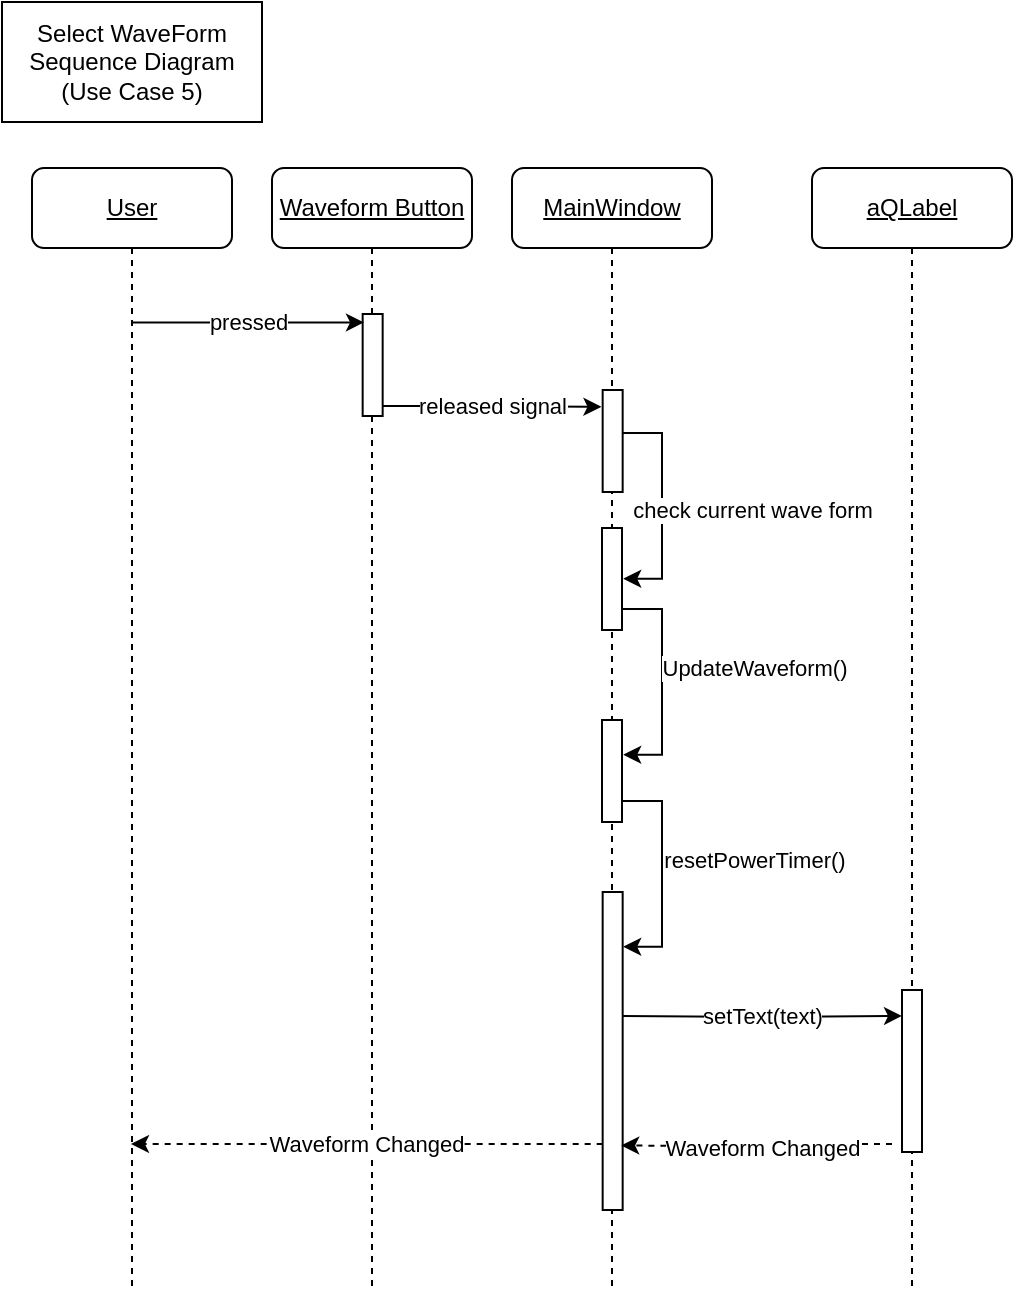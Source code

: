 <mxfile version="15.9.4" type="device"><diagram id="VuDFpsFaP6lAOEAVUjU_" name="Page-1"><mxGraphModel dx="1422" dy="780" grid="1" gridSize="10" guides="1" tooltips="1" connect="1" arrows="1" fold="1" page="1" pageScale="1" pageWidth="727" pageHeight="769" math="0" shadow="0"><root><mxCell id="0"/><mxCell id="1" parent="0"/><mxCell id="o59TxMCRDk8W4h3pSL_5-3" value="&lt;font face=&quot;Helvetica&quot;&gt;&lt;u&gt;MainWindow&lt;/u&gt;&lt;/font&gt;" style="shape=umlLifeline;perimeter=lifelinePerimeter;whiteSpace=wrap;html=1;container=1;collapsible=0;recursiveResize=0;outlineConnect=0;rounded=1;shadow=0;comic=0;labelBackgroundColor=none;strokeWidth=1;fontFamily=Verdana;fontSize=12;align=center;" parent="1" vertex="1"><mxGeometry x="280" y="103" width="100" height="560" as="geometry"/></mxCell><mxCell id="o59TxMCRDk8W4h3pSL_5-4" value="" style="html=1;points=[];perimeter=orthogonalPerimeter;rounded=0;shadow=0;comic=0;labelBackgroundColor=none;strokeWidth=1;fontFamily=Verdana;fontSize=12;align=center;" parent="o59TxMCRDk8W4h3pSL_5-3" vertex="1"><mxGeometry x="45.0" y="180" width="10" height="51" as="geometry"/></mxCell><mxCell id="o59TxMCRDk8W4h3pSL_5-7" value="&lt;font face=&quot;Helvetica&quot;&gt;&lt;u&gt;User&lt;/u&gt;&lt;/font&gt;" style="shape=umlLifeline;perimeter=lifelinePerimeter;whiteSpace=wrap;html=1;container=1;collapsible=0;recursiveResize=0;outlineConnect=0;rounded=1;shadow=0;comic=0;labelBackgroundColor=none;strokeWidth=1;fontFamily=Verdana;fontSize=12;align=center;" parent="1" vertex="1"><mxGeometry x="40" y="103" width="100" height="560" as="geometry"/></mxCell><mxCell id="o59TxMCRDk8W4h3pSL_5-9" value="&lt;font face=&quot;Helvetica&quot;&gt;&lt;u&gt;Waveform Button&lt;/u&gt;&lt;/font&gt;" style="shape=umlLifeline;perimeter=lifelinePerimeter;whiteSpace=wrap;html=1;container=1;collapsible=0;recursiveResize=0;outlineConnect=0;rounded=1;shadow=0;comic=0;labelBackgroundColor=none;strokeWidth=1;fontFamily=Verdana;fontSize=12;align=center;" parent="1" vertex="1"><mxGeometry x="160" y="103" width="100" height="560" as="geometry"/></mxCell><mxCell id="o59TxMCRDk8W4h3pSL_5-10" value="" style="html=1;points=[];perimeter=orthogonalPerimeter;rounded=0;shadow=0;comic=0;labelBackgroundColor=none;strokeWidth=1;fontFamily=Verdana;fontSize=12;align=center;" parent="o59TxMCRDk8W4h3pSL_5-9" vertex="1"><mxGeometry x="165.33" y="111" width="10" height="51" as="geometry"/></mxCell><mxCell id="o59TxMCRDk8W4h3pSL_5-11" value="" style="html=1;points=[];perimeter=orthogonalPerimeter;rounded=0;shadow=0;comic=0;labelBackgroundColor=none;strokeWidth=1;fontFamily=Verdana;fontSize=12;align=center;" parent="o59TxMCRDk8W4h3pSL_5-9" vertex="1"><mxGeometry x="45.33" y="73" width="10" height="51" as="geometry"/></mxCell><mxCell id="o59TxMCRDk8W4h3pSL_5-12" value="released signal" style="edgeStyle=orthogonalEdgeStyle;rounded=0;orthogonalLoop=1;jettySize=auto;html=1;entryX=-0.06;entryY=0.067;entryDx=0;entryDy=0;entryPerimeter=0;" parent="o59TxMCRDk8W4h3pSL_5-9" edge="1"><mxGeometry relative="1" as="geometry"><mxPoint x="55.33" y="119" as="sourcePoint"/><mxPoint x="164.73" y="119.417" as="targetPoint"/><Array as="points"><mxPoint x="80.33" y="119"/><mxPoint x="80.33" y="119"/></Array></mxGeometry></mxCell><mxCell id="o59TxMCRDk8W4h3pSL_5-13" value="pressed" style="endArrow=classic;html=1;rounded=0;entryX=0.067;entryY=0.2;entryDx=0;entryDy=0;entryPerimeter=0;" parent="1" edge="1"><mxGeometry width="50" height="50" relative="1" as="geometry"><mxPoint x="89.929" y="180.2" as="sourcePoint"/><mxPoint x="206.0" y="180.2" as="targetPoint"/></mxGeometry></mxCell><mxCell id="o59TxMCRDk8W4h3pSL_5-14" value="check current wave form" style="edgeStyle=orthogonalEdgeStyle;rounded=0;orthogonalLoop=1;jettySize=auto;html=1;entryX=1.06;entryY=0.576;entryDx=0;entryDy=0;entryPerimeter=0;" parent="1" edge="1"><mxGeometry x="0.039" y="45" relative="1" as="geometry"><mxPoint x="335.33" y="235.5" as="sourcePoint"/><mxPoint x="335.6" y="308.376" as="targetPoint"/><Array as="points"><mxPoint x="355" y="236"/><mxPoint x="355" y="308"/></Array><mxPoint as="offset"/></mxGeometry></mxCell><mxCell id="o59TxMCRDk8W4h3pSL_5-15" value="setText(text)" style="edgeStyle=orthogonalEdgeStyle;rounded=0;orthogonalLoop=1;jettySize=auto;html=1;entryX=0;entryY=0.16;entryDx=0;entryDy=0;entryPerimeter=0;" parent="1" edge="1" target="o59TxMCRDk8W4h3pSL_5-20"><mxGeometry relative="1" as="geometry"><mxPoint x="335.33" y="527" as="sourcePoint"/><mxPoint x="445.2" y="526.586" as="targetPoint"/><Array as="points"/></mxGeometry></mxCell><mxCell id="o59TxMCRDk8W4h3pSL_5-16" value="Waveform Changed" style="edgeStyle=orthogonalEdgeStyle;rounded=0;orthogonalLoop=1;jettySize=auto;html=1;dashed=1;" parent="1" edge="1"><mxGeometry relative="1" as="geometry"><mxPoint x="325.33" y="591" as="sourcePoint"/><mxPoint x="89.5" y="591" as="targetPoint"/><Array as="points"><mxPoint x="270" y="591"/><mxPoint x="270" y="591"/></Array></mxGeometry></mxCell><mxCell id="o59TxMCRDk8W4h3pSL_5-17" value="" style="html=1;points=[];perimeter=orthogonalPerimeter;rounded=0;shadow=0;comic=0;labelBackgroundColor=none;strokeWidth=1;fontFamily=Verdana;fontSize=12;align=center;" parent="1" vertex="1"><mxGeometry x="325.33" y="465" width="10" height="159" as="geometry"/></mxCell><mxCell id="o59TxMCRDk8W4h3pSL_5-18" value="UpdateWaveform()" style="edgeStyle=orthogonalEdgeStyle;rounded=0;orthogonalLoop=1;jettySize=auto;html=1;entryX=1.06;entryY=0.576;entryDx=0;entryDy=0;entryPerimeter=0;" parent="1" edge="1"><mxGeometry x="-0.121" y="46" relative="1" as="geometry"><Array as="points"><mxPoint x="355" y="324"/><mxPoint x="355" y="396"/></Array><mxPoint as="offset"/><mxPoint x="335.33" y="323.5" as="sourcePoint"/><mxPoint x="335.6" y="396.376" as="targetPoint"/></mxGeometry></mxCell><mxCell id="o59TxMCRDk8W4h3pSL_5-19" value="&lt;font face=&quot;Helvetica&quot;&gt;&lt;u&gt;aQLabel&lt;/u&gt;&lt;/font&gt;" style="shape=umlLifeline;perimeter=lifelinePerimeter;whiteSpace=wrap;html=1;container=1;collapsible=0;recursiveResize=0;outlineConnect=0;rounded=1;shadow=0;comic=0;labelBackgroundColor=none;strokeWidth=1;fontFamily=Verdana;fontSize=12;align=center;" parent="1" vertex="1"><mxGeometry x="430" y="103" width="100" height="560" as="geometry"/></mxCell><mxCell id="o59TxMCRDk8W4h3pSL_5-20" value="" style="html=1;points=[];perimeter=orthogonalPerimeter;rounded=0;shadow=0;comic=0;labelBackgroundColor=none;strokeWidth=1;fontFamily=Verdana;fontSize=12;align=center;" parent="o59TxMCRDk8W4h3pSL_5-19" vertex="1"><mxGeometry x="45" y="411" width="10" height="81" as="geometry"/></mxCell><mxCell id="o59TxMCRDk8W4h3pSL_5-22" style="edgeStyle=orthogonalEdgeStyle;rounded=0;orthogonalLoop=1;jettySize=auto;html=1;entryX=1.427;entryY=0.788;entryDx=0;entryDy=0;entryPerimeter=0;dashed=1;exitX=-0.5;exitY=0.951;exitDx=0;exitDy=0;exitPerimeter=0;" parent="1" source="o59TxMCRDk8W4h3pSL_5-20" edge="1"><mxGeometry relative="1" as="geometry"><mxPoint x="590" y="592" as="sourcePoint"/><mxPoint x="334.6" y="591.72" as="targetPoint"/><Array as="points"/></mxGeometry></mxCell><mxCell id="o59TxMCRDk8W4h3pSL_5-23" value="Waveform Changed" style="edgeLabel;html=1;align=center;verticalAlign=middle;resizable=0;points=[];" parent="o59TxMCRDk8W4h3pSL_5-22" vertex="1" connectable="0"><mxGeometry x="0.185" y="1" relative="1" as="geometry"><mxPoint x="15" as="offset"/></mxGeometry></mxCell><mxCell id="o59TxMCRDk8W4h3pSL_5-24" value="" style="html=1;points=[];perimeter=orthogonalPerimeter;rounded=0;shadow=0;comic=0;labelBackgroundColor=none;strokeWidth=1;fontFamily=Verdana;fontSize=12;align=center;" parent="1" vertex="1"><mxGeometry x="325" y="379" width="10" height="51" as="geometry"/></mxCell><mxCell id="o59TxMCRDk8W4h3pSL_5-25" value="resetPowerTimer()" style="edgeStyle=orthogonalEdgeStyle;rounded=0;orthogonalLoop=1;jettySize=auto;html=1;entryX=1.06;entryY=0.576;entryDx=0;entryDy=0;entryPerimeter=0;" parent="1" edge="1"><mxGeometry x="-0.121" y="46" relative="1" as="geometry"><Array as="points"><mxPoint x="355" y="420"/><mxPoint x="355" y="492"/></Array><mxPoint as="offset"/><mxPoint x="335.33" y="419.5" as="sourcePoint"/><mxPoint x="335.6" y="492.376" as="targetPoint"/></mxGeometry></mxCell><mxCell id="wP_Bzw7MERVkicerbC8J-1" value="Select WaveForm&lt;br&gt;&lt;div&gt;Sequence Diagram&lt;/div&gt;&lt;div&gt;(Use Case 5)&lt;br&gt;&lt;/div&gt;" style="rounded=0;whiteSpace=wrap;html=1;" vertex="1" parent="1"><mxGeometry x="25" y="20" width="130" height="60" as="geometry"/></mxCell></root></mxGraphModel></diagram></mxfile>